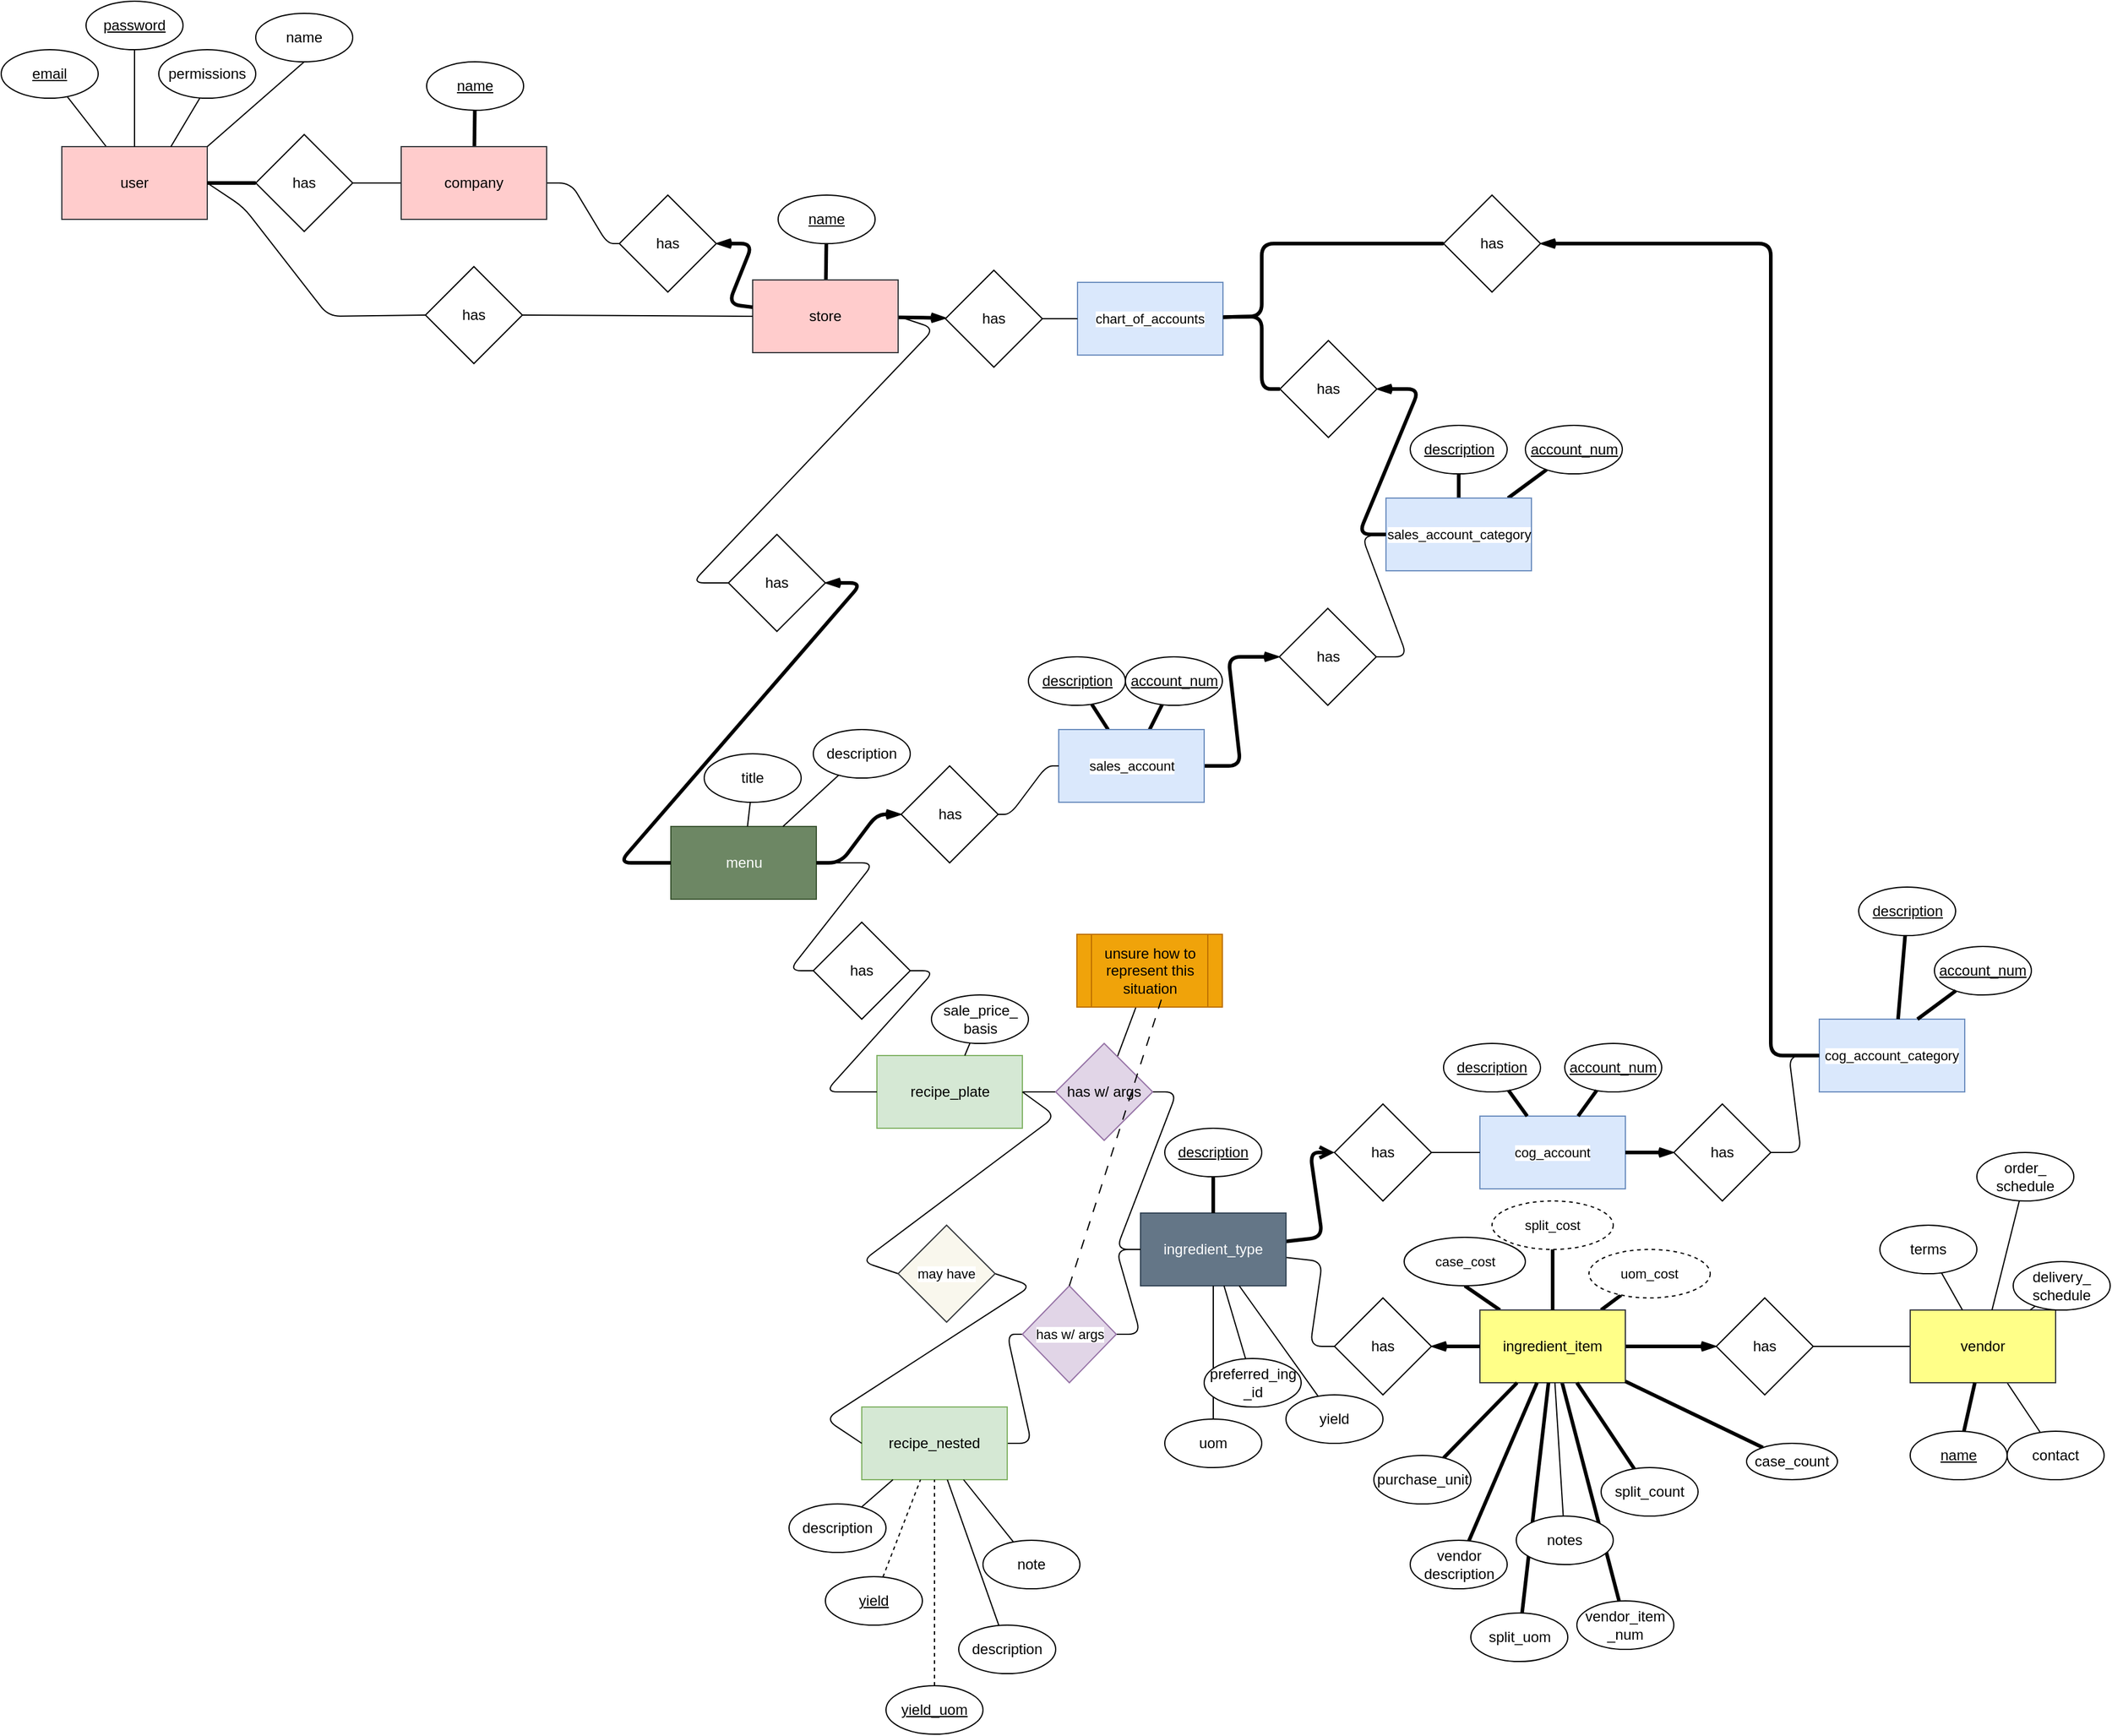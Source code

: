 <mxfile><diagram id="41YIlkJj-hF4pdlIcV4L" name="Page-1"><mxGraphModel dx="1617" dy="1207" grid="1" gridSize="10" guides="1" tooltips="1" connect="1" arrows="1" fold="1" page="1" pageScale="1" pageWidth="800" pageHeight="600" background="#ffffff" math="0" shadow="0"><root><mxCell id="0"/><mxCell id="1" parent="0"/><mxCell id="22" value="" style="edgeStyle=none;html=1;endArrow=none;endFill=0;movable=1;resizable=1;rotatable=1;deletable=1;editable=1;locked=0;connectable=1;" parent="1" source="21" target="2" edge="1"><mxGeometry relative="1" as="geometry"/></mxCell><mxCell id="39" style="edgeStyle=none;shape=connector;rounded=1;html=1;exitX=1;exitY=0.5;exitDx=0;exitDy=0;strokeColor=default;align=center;verticalAlign=middle;fontFamily=Helvetica;fontSize=11;fontColor=default;labelBackgroundColor=default;endArrow=none;endFill=0;entryX=1;entryY=0.5;entryDx=0;entryDy=0;movable=1;resizable=1;rotatable=1;deletable=1;editable=1;locked=0;connectable=1;" parent="1" source="2" target="2" edge="1"><mxGeometry relative="1" as="geometry"><mxPoint x="-330" y="-300" as="targetPoint"/></mxGeometry></mxCell><mxCell id="119" style="edgeStyle=none;shape=connector;rounded=1;html=1;exitX=1;exitY=0.5;exitDx=0;exitDy=0;entryX=0;entryY=0.5;entryDx=0;entryDy=0;strokeColor=default;align=center;verticalAlign=middle;fontFamily=Helvetica;fontSize=11;fontColor=default;labelBackgroundColor=default;endArrow=none;endFill=0;movable=1;resizable=1;rotatable=1;deletable=1;editable=1;locked=0;connectable=1;" parent="1" source="2" target="118" edge="1"><mxGeometry relative="1" as="geometry"><Array as="points"><mxPoint x="-340" y="-280"/><mxPoint x="-270" y="-190"/></Array></mxGeometry></mxCell><mxCell id="2" value="user" style="whiteSpace=wrap;html=1;fillColor=#ffcccc;strokeColor=#36393d;movable=1;resizable=1;rotatable=1;deletable=1;editable=1;locked=0;connectable=1;" parent="1" vertex="1"><mxGeometry x="-490" y="-330" width="120" height="60" as="geometry"/></mxCell><mxCell id="43" value="" style="edgeStyle=none;shape=connector;rounded=1;html=1;strokeColor=default;align=center;verticalAlign=middle;fontFamily=Helvetica;fontSize=11;fontColor=default;labelBackgroundColor=default;endArrow=none;endFill=0;movable=1;resizable=1;rotatable=1;deletable=1;editable=1;locked=0;connectable=1;" parent="1" source="3" target="37" edge="1"><mxGeometry relative="1" as="geometry"/></mxCell><mxCell id="47" value="" style="edgeStyle=none;shape=connector;rounded=1;html=1;strokeColor=default;align=center;verticalAlign=middle;fontFamily=Helvetica;fontSize=11;fontColor=default;labelBackgroundColor=default;endArrow=none;endFill=0;movable=1;resizable=1;rotatable=1;deletable=1;editable=1;locked=0;connectable=1;" parent="1" source="3" target="46" edge="1"><mxGeometry relative="1" as="geometry"><Array as="points"><mxPoint x="-70" y="-300"/><mxPoint x="-40" y="-250"/></Array></mxGeometry></mxCell><mxCell id="77" value="" style="edgeStyle=none;shape=connector;rounded=1;html=1;strokeColor=default;align=center;verticalAlign=middle;fontFamily=Helvetica;fontSize=11;fontColor=default;labelBackgroundColor=default;endArrow=none;endFill=0;strokeWidth=3;movable=1;resizable=1;rotatable=1;deletable=1;editable=1;locked=0;connectable=1;" parent="1" source="3" target="26" edge="1"><mxGeometry relative="1" as="geometry"/></mxCell><mxCell id="3" value="company" style="whiteSpace=wrap;html=1;fillColor=#ffcccc;strokeColor=#36393d;movable=1;resizable=1;rotatable=1;deletable=1;editable=1;locked=0;connectable=1;" parent="1" vertex="1"><mxGeometry x="-210" y="-330" width="120" height="60" as="geometry"/></mxCell><mxCell id="78" value="" style="edgeStyle=none;shape=connector;rounded=1;html=1;strokeColor=default;align=center;verticalAlign=middle;fontFamily=Helvetica;fontSize=11;fontColor=default;labelBackgroundColor=default;endArrow=none;endFill=0;strokeWidth=3;movable=1;resizable=1;rotatable=1;deletable=1;editable=1;locked=0;connectable=1;" parent="1" source="4" target="30" edge="1"><mxGeometry relative="1" as="geometry"/></mxCell><mxCell id="128" value="" style="edgeStyle=none;shape=connector;rounded=1;html=1;strokeColor=default;align=center;verticalAlign=middle;fontFamily=Helvetica;fontSize=11;fontColor=default;labelBackgroundColor=default;endArrow=openThin;endFill=0;strokeWidth=3;movable=1;resizable=1;rotatable=1;deletable=1;editable=1;locked=0;connectable=1;" parent="1" source="4" target="127" edge="1"><mxGeometry relative="1" as="geometry"/></mxCell><mxCell id="147" style="edgeStyle=none;shape=connector;rounded=1;html=1;exitX=1;exitY=0.5;exitDx=0;exitDy=0;entryX=0;entryY=0.5;entryDx=0;entryDy=0;strokeColor=default;align=center;verticalAlign=middle;fontFamily=Helvetica;fontSize=11;fontColor=default;labelBackgroundColor=default;endArrow=none;endFill=0;movable=1;resizable=1;rotatable=1;deletable=1;editable=1;locked=0;connectable=1;" parent="1" source="4" target="146" edge="1"><mxGeometry relative="1" as="geometry"><Array as="points"><mxPoint x="230" y="-180"/><mxPoint x="30" y="30"/></Array></mxGeometry></mxCell><mxCell id="4" value="store" style="whiteSpace=wrap;html=1;fillColor=#ffcccc;strokeColor=#36393d;movable=1;resizable=1;rotatable=1;deletable=1;editable=1;locked=0;connectable=1;" parent="1" vertex="1"><mxGeometry x="80" y="-220" width="120" height="60" as="geometry"/></mxCell><mxCell id="143" value="" style="edgeStyle=none;shape=connector;rounded=1;html=1;strokeColor=default;align=center;verticalAlign=middle;fontFamily=Helvetica;fontSize=11;fontColor=default;labelBackgroundColor=default;endArrow=openThin;endFill=0;strokeWidth=3;movable=1;resizable=1;rotatable=1;deletable=1;editable=1;locked=0;connectable=1;" parent="1" source="6" target="142" edge="1"><mxGeometry relative="1" as="geometry"/></mxCell><mxCell id="180" value="" style="edgeStyle=none;shape=connector;rounded=1;html=1;strokeColor=default;align=center;verticalAlign=middle;fontFamily=Helvetica;fontSize=11;fontColor=default;labelBackgroundColor=default;endArrow=none;endFill=0;entryX=0.5;entryY=1;entryDx=0;entryDy=0;strokeWidth=3;movable=1;resizable=1;rotatable=1;deletable=1;editable=1;locked=0;connectable=1;" parent="1" source="6" target="196" edge="1"><mxGeometry relative="1" as="geometry"><mxPoint x="689.092" y="618.039" as="targetPoint"/></mxGeometry></mxCell><mxCell id="189" value="" style="edgeStyle=none;shape=connector;rounded=1;html=1;strokeColor=default;align=center;verticalAlign=middle;fontFamily=Helvetica;fontSize=11;fontColor=default;labelBackgroundColor=default;endArrow=none;endFill=0;strokeWidth=3;movable=1;resizable=1;rotatable=1;deletable=1;editable=1;locked=0;connectable=1;" parent="1" source="6" target="183" edge="1"><mxGeometry relative="1" as="geometry"/></mxCell><mxCell id="201" value="" style="edgeStyle=none;shape=connector;rounded=1;html=1;strokeColor=default;align=center;verticalAlign=middle;fontFamily=Helvetica;fontSize=11;fontColor=default;labelBackgroundColor=default;endArrow=none;endFill=0;strokeWidth=3;movable=1;resizable=1;rotatable=1;deletable=1;editable=1;locked=0;connectable=1;" parent="1" source="6" target="166" edge="1"><mxGeometry relative="1" as="geometry"/></mxCell><mxCell id="6" value="ingredient_item" style="whiteSpace=wrap;html=1;fillColor=#ffff88;strokeColor=#36393d;movable=1;resizable=1;rotatable=1;deletable=1;editable=1;locked=0;connectable=1;" parent="1" vertex="1"><mxGeometry x="680" y="630" width="120" height="60" as="geometry"/></mxCell><mxCell id="154" value="" style="edgeStyle=none;shape=connector;rounded=1;html=1;strokeColor=default;align=center;verticalAlign=middle;fontFamily=Helvetica;fontSize=11;fontColor=default;labelBackgroundColor=default;endArrow=none;endFill=0;movable=1;resizable=1;rotatable=1;deletable=1;editable=1;locked=0;connectable=1;" parent="1" source="7" target="153" edge="1"><mxGeometry relative="1" as="geometry"/></mxCell><mxCell id="7" value="recipe_plate" style="whiteSpace=wrap;html=1;fillColor=#d5e8d4;strokeColor=#82b366;movable=1;resizable=1;rotatable=1;deletable=1;editable=1;locked=0;connectable=1;" parent="1" vertex="1"><mxGeometry x="182.5" y="420" width="120" height="60" as="geometry"/></mxCell><mxCell id="150" style="edgeStyle=none;shape=connector;rounded=1;html=1;exitX=1;exitY=0.5;exitDx=0;exitDy=0;entryX=0;entryY=0.5;entryDx=0;entryDy=0;strokeColor=default;align=center;verticalAlign=middle;fontFamily=Helvetica;fontSize=11;fontColor=default;labelBackgroundColor=default;endArrow=none;endFill=0;movable=1;resizable=1;rotatable=1;deletable=1;editable=1;locked=0;connectable=1;" parent="1" source="9" target="149" edge="1"><mxGeometry relative="1" as="geometry"><Array as="points"><mxPoint x="180" y="261"/><mxPoint x="110" y="350"/></Array></mxGeometry></mxCell><mxCell id="9" value="menu" style="whiteSpace=wrap;html=1;fillColor=#6d8764;strokeColor=#3A5431;movable=1;resizable=1;rotatable=1;deletable=1;editable=1;locked=0;connectable=1;fontColor=#ffffff;" parent="1" vertex="1"><mxGeometry x="12.5" y="231" width="120" height="60" as="geometry"/></mxCell><mxCell id="144" value="" style="edgeStyle=none;shape=connector;rounded=1;html=1;strokeColor=default;align=center;verticalAlign=middle;fontFamily=Helvetica;fontSize=11;fontColor=default;labelBackgroundColor=default;endArrow=none;endFill=0;movable=1;resizable=1;rotatable=1;deletable=1;editable=1;locked=0;connectable=1;" parent="1" source="11" target="142" edge="1"><mxGeometry relative="1" as="geometry"/></mxCell><mxCell id="225" value="" style="edgeStyle=none;shape=connector;rounded=1;html=1;strokeColor=default;align=center;verticalAlign=middle;fontFamily=Helvetica;fontSize=11;fontColor=default;labelBackgroundColor=default;endArrow=none;endFill=0;" parent="1" source="11" target="224" edge="1"><mxGeometry relative="1" as="geometry"/></mxCell><mxCell id="11" value="vendor" style="whiteSpace=wrap;html=1;fillColor=#ffff88;strokeColor=#36393d;movable=1;resizable=1;rotatable=1;deletable=1;editable=1;locked=0;connectable=1;" parent="1" vertex="1"><mxGeometry x="1035" y="630" width="120" height="60" as="geometry"/></mxCell><mxCell id="218" style="edgeStyle=none;shape=connector;rounded=1;html=1;exitX=1;exitY=0.5;exitDx=0;exitDy=0;entryX=0;entryY=0.5;entryDx=0;entryDy=0;strokeColor=default;align=center;verticalAlign=middle;fontFamily=Helvetica;fontSize=11;fontColor=default;labelBackgroundColor=default;endArrow=none;endFill=0;movable=1;resizable=1;rotatable=1;deletable=1;editable=1;locked=0;connectable=1;" parent="1" source="12" target="217" edge="1"><mxGeometry relative="1" as="geometry"><Array as="points"><mxPoint x="310" y="740"/><mxPoint x="290" y="650"/></Array></mxGeometry></mxCell><mxCell id="12" value="recipe_nested" style="whiteSpace=wrap;html=1;fillColor=#d5e8d4;strokeColor=#82b366;movable=1;resizable=1;rotatable=1;deletable=1;editable=1;locked=0;connectable=1;" parent="1" vertex="1"><mxGeometry x="170" y="710" width="120" height="60" as="geometry"/></mxCell><mxCell id="74" value="" style="edgeStyle=none;shape=connector;rounded=1;html=1;strokeColor=default;align=center;verticalAlign=middle;fontFamily=Helvetica;fontSize=11;fontColor=default;labelBackgroundColor=default;endArrow=open;endFill=0;strokeWidth=3;movable=1;resizable=1;rotatable=1;deletable=1;editable=1;locked=0;connectable=1;" parent="1" source="16" target="70" edge="1"><mxGeometry relative="1" as="geometry"><Array as="points"><mxPoint x="550" y="570"/><mxPoint x="540" y="500"/></Array></mxGeometry></mxCell><mxCell id="116" value="" style="edgeStyle=none;shape=connector;rounded=1;html=1;strokeColor=default;align=center;verticalAlign=middle;fontFamily=Helvetica;fontSize=11;fontColor=default;labelBackgroundColor=default;endArrow=none;endFill=0;movable=1;resizable=1;rotatable=1;deletable=1;editable=1;locked=0;connectable=1;" parent="1" source="16" target="115" edge="1"><mxGeometry relative="1" as="geometry"><Array as="points"><mxPoint x="550" y="590"/><mxPoint x="540" y="660"/></Array></mxGeometry></mxCell><mxCell id="16" value="ingredient_type" style="whiteSpace=wrap;html=1;fillColor=#647687;strokeColor=#314354;movable=1;resizable=1;rotatable=1;deletable=1;editable=1;locked=0;connectable=1;fontColor=#ffffff;" parent="1" vertex="1"><mxGeometry x="400" y="550" width="120" height="60" as="geometry"/></mxCell><mxCell id="21" value="&lt;u&gt;email&lt;/u&gt;" style="ellipse;whiteSpace=wrap;html=1;movable=1;resizable=1;rotatable=1;deletable=1;editable=1;locked=0;connectable=1;" parent="1" vertex="1"><mxGeometry x="-540" y="-410" width="80" height="40" as="geometry"/></mxCell><mxCell id="101" value="" style="edgeStyle=none;shape=connector;rounded=1;html=1;strokeColor=default;align=center;verticalAlign=middle;fontFamily=Helvetica;fontSize=11;fontColor=default;labelBackgroundColor=default;endArrow=none;endFill=0;dashed=1;movable=1;resizable=1;rotatable=1;deletable=1;editable=1;locked=0;connectable=1;" parent="1" source="23" target="12" edge="1"><mxGeometry relative="1" as="geometry"/></mxCell><mxCell id="23" value="&lt;u&gt;yield&lt;/u&gt;" style="ellipse;whiteSpace=wrap;html=1;movable=1;resizable=1;rotatable=1;deletable=1;editable=1;locked=0;connectable=1;" parent="1" vertex="1"><mxGeometry x="140" y="850" width="80" height="40" as="geometry"/></mxCell><mxCell id="36" value="" style="edgeStyle=none;html=1;endArrow=none;endFill=0;movable=1;resizable=1;rotatable=1;deletable=1;editable=1;locked=0;connectable=1;" parent="1" source="24" target="2" edge="1"><mxGeometry relative="1" as="geometry"/></mxCell><mxCell id="24" value="&lt;u&gt;password&lt;/u&gt;" style="ellipse;whiteSpace=wrap;html=1;movable=1;resizable=1;rotatable=1;deletable=1;editable=1;locked=0;connectable=1;" parent="1" vertex="1"><mxGeometry x="-470" y="-450" width="80" height="40" as="geometry"/></mxCell><mxCell id="45" style="edgeStyle=none;shape=connector;rounded=1;html=1;exitX=0.5;exitY=1;exitDx=0;exitDy=0;entryX=1;entryY=0;entryDx=0;entryDy=0;strokeColor=default;align=center;verticalAlign=middle;fontFamily=Helvetica;fontSize=11;fontColor=default;labelBackgroundColor=default;endArrow=none;endFill=0;movable=1;resizable=1;rotatable=1;deletable=1;editable=1;locked=0;connectable=1;" parent="1" source="25" target="2" edge="1"><mxGeometry relative="1" as="geometry"/></mxCell><mxCell id="25" value="name" style="ellipse;whiteSpace=wrap;html=1;movable=1;resizable=1;rotatable=1;deletable=1;editable=1;locked=0;connectable=1;" parent="1" vertex="1"><mxGeometry x="-330" y="-440" width="80" height="40" as="geometry"/></mxCell><mxCell id="26" value="&lt;u&gt;name&lt;/u&gt;" style="ellipse;whiteSpace=wrap;html=1;movable=1;resizable=1;rotatable=1;deletable=1;editable=1;locked=0;connectable=1;" parent="1" vertex="1"><mxGeometry x="-189" y="-400" width="80" height="40" as="geometry"/></mxCell><mxCell id="80" value="" style="edgeStyle=none;shape=connector;rounded=1;html=1;strokeColor=default;align=center;verticalAlign=middle;fontFamily=Helvetica;fontSize=11;fontColor=default;labelBackgroundColor=default;endArrow=none;endFill=0;movable=1;resizable=1;rotatable=1;deletable=1;editable=1;locked=0;connectable=1;" parent="1" source="27" target="9" edge="1"><mxGeometry relative="1" as="geometry"/></mxCell><mxCell id="27" value="description" style="ellipse;whiteSpace=wrap;html=1;movable=1;resizable=1;rotatable=1;deletable=1;editable=1;locked=0;connectable=1;" parent="1" vertex="1"><mxGeometry x="130" y="151" width="80" height="40" as="geometry"/></mxCell><mxCell id="28" value="&lt;u&gt;account_num&lt;/u&gt;" style="ellipse;whiteSpace=wrap;html=1;movable=1;resizable=1;rotatable=1;deletable=1;editable=1;locked=0;connectable=1;" parent="1" vertex="1"><mxGeometry x="387.5" y="91" width="80" height="40" as="geometry"/></mxCell><mxCell id="81" value="" style="edgeStyle=none;shape=connector;rounded=1;html=1;strokeColor=default;align=center;verticalAlign=middle;fontFamily=Helvetica;fontSize=11;fontColor=default;labelBackgroundColor=default;endArrow=none;endFill=0;movable=1;resizable=1;rotatable=1;deletable=1;editable=1;locked=0;connectable=1;" parent="1" source="29" target="9" edge="1"><mxGeometry relative="1" as="geometry"/></mxCell><mxCell id="29" value="title" style="ellipse;whiteSpace=wrap;html=1;movable=1;resizable=1;rotatable=1;deletable=1;editable=1;locked=0;connectable=1;" parent="1" vertex="1"><mxGeometry x="40" y="171" width="80" height="40" as="geometry"/></mxCell><mxCell id="30" value="&lt;u&gt;name&lt;/u&gt;" style="ellipse;whiteSpace=wrap;html=1;movable=1;resizable=1;rotatable=1;deletable=1;editable=1;locked=0;connectable=1;" parent="1" vertex="1"><mxGeometry x="101" y="-290" width="80" height="40" as="geometry"/></mxCell><mxCell id="31" value="&lt;u&gt;description&lt;/u&gt;" style="ellipse;whiteSpace=wrap;html=1;movable=1;resizable=1;rotatable=1;deletable=1;editable=1;locked=0;connectable=1;" parent="1" vertex="1"><mxGeometry x="307.5" y="91" width="80" height="40" as="geometry"/></mxCell><mxCell id="32" value="permissions" style="ellipse;whiteSpace=wrap;html=1;movable=1;resizable=1;rotatable=1;deletable=1;editable=1;locked=0;connectable=1;" parent="1" vertex="1"><mxGeometry x="-410" y="-410" width="80" height="40" as="geometry"/></mxCell><mxCell id="42" value="" style="edgeStyle=none;shape=connector;rounded=1;html=1;strokeColor=default;align=center;verticalAlign=middle;fontFamily=Helvetica;fontSize=11;fontColor=default;labelBackgroundColor=default;endArrow=none;endFill=0;strokeWidth=3;movable=1;resizable=1;rotatable=1;deletable=1;editable=1;locked=0;connectable=1;" parent="1" source="37" target="2" edge="1"><mxGeometry relative="1" as="geometry"/></mxCell><mxCell id="37" value="has" style="rhombus;whiteSpace=wrap;html=1;movable=1;resizable=1;rotatable=1;deletable=1;editable=1;locked=0;connectable=1;" parent="1" vertex="1"><mxGeometry x="-330" y="-340" width="80" height="80" as="geometry"/></mxCell><mxCell id="38" style="edgeStyle=none;shape=connector;rounded=1;html=1;exitX=0.75;exitY=0;exitDx=0;exitDy=0;entryX=0.423;entryY=1;entryDx=0;entryDy=0;entryPerimeter=0;strokeColor=default;align=center;verticalAlign=middle;fontFamily=Helvetica;fontSize=11;fontColor=default;labelBackgroundColor=default;endArrow=none;endFill=0;movable=1;resizable=1;rotatable=1;deletable=1;editable=1;locked=0;connectable=1;" parent="1" source="2" target="32" edge="1"><mxGeometry relative="1" as="geometry"/></mxCell><mxCell id="48" value="" style="edgeStyle=none;shape=connector;rounded=1;html=1;strokeColor=default;align=center;verticalAlign=middle;fontFamily=Helvetica;fontSize=11;fontColor=default;labelBackgroundColor=default;endArrow=none;endFill=0;strokeWidth=3;startArrow=openThin;startFill=0;movable=1;resizable=1;rotatable=1;deletable=1;editable=1;locked=0;connectable=1;" parent="1" source="46" target="4" edge="1"><mxGeometry relative="1" as="geometry"><Array as="points"><mxPoint x="80" y="-250"/><mxPoint x="60" y="-200"/></Array></mxGeometry></mxCell><mxCell id="46" value="has" style="rhombus;whiteSpace=wrap;html=1;movable=1;resizable=1;rotatable=1;deletable=1;editable=1;locked=0;connectable=1;" parent="1" vertex="1"><mxGeometry x="-30" y="-290" width="80" height="80" as="geometry"/></mxCell><mxCell id="50" value="cog_account_category" style="whiteSpace=wrap;html=1;fontFamily=Helvetica;fontSize=11;labelBackgroundColor=default;fillColor=#dae8fc;strokeColor=#6c8ebf;movable=1;resizable=1;rotatable=1;deletable=1;editable=1;locked=0;connectable=1;" parent="1" vertex="1"><mxGeometry x="960" y="390" width="120" height="60" as="geometry"/></mxCell><mxCell id="51" value="cog_account" style="whiteSpace=wrap;html=1;fontFamily=Helvetica;fontSize=11;labelBackgroundColor=default;fillColor=#dae8fc;strokeColor=#6c8ebf;movable=1;resizable=1;rotatable=1;deletable=1;editable=1;locked=0;connectable=1;" parent="1" vertex="1"><mxGeometry x="680" y="470" width="120" height="60" as="geometry"/></mxCell><mxCell id="122" value="" style="edgeStyle=none;shape=connector;rounded=1;html=1;strokeColor=default;align=center;verticalAlign=middle;fontFamily=Helvetica;fontSize=11;fontColor=default;labelBackgroundColor=default;endArrow=none;endFill=0;strokeWidth=3;movable=1;resizable=1;rotatable=1;deletable=1;editable=1;locked=0;connectable=1;" parent="1" source="52" target="87" edge="1"><mxGeometry relative="1" as="geometry"/></mxCell><mxCell id="123" value="" style="edgeStyle=none;shape=connector;rounded=1;html=1;strokeColor=default;align=center;verticalAlign=middle;fontFamily=Helvetica;fontSize=11;fontColor=default;labelBackgroundColor=default;endArrow=none;endFill=0;strokeWidth=3;movable=1;resizable=1;rotatable=1;deletable=1;editable=1;locked=0;connectable=1;" parent="1" source="52" target="86" edge="1"><mxGeometry relative="1" as="geometry"/></mxCell><mxCell id="52" value="sales_account_category" style="whiteSpace=wrap;html=1;fontFamily=Helvetica;fontSize=11;labelBackgroundColor=default;fillColor=#dae8fc;strokeColor=#6c8ebf;movable=1;resizable=1;rotatable=1;deletable=1;editable=1;locked=0;connectable=1;" parent="1" vertex="1"><mxGeometry x="602.5" y="-40" width="120" height="60" as="geometry"/></mxCell><mxCell id="66" value="" style="edgeStyle=none;shape=connector;rounded=1;html=1;strokeColor=default;align=center;verticalAlign=middle;fontFamily=Helvetica;fontSize=11;fontColor=default;labelBackgroundColor=default;endArrow=openThin;endFill=0;strokeWidth=3;movable=1;resizable=1;rotatable=1;deletable=1;editable=1;locked=0;connectable=1;" parent="1" source="53" target="54" edge="1"><mxGeometry relative="1" as="geometry"><Array as="points"><mxPoint x="482.5" y="181"/><mxPoint x="472.5" y="91"/></Array></mxGeometry></mxCell><mxCell id="82" value="" style="edgeStyle=none;shape=connector;rounded=1;html=1;strokeColor=default;align=center;verticalAlign=middle;fontFamily=Helvetica;fontSize=11;fontColor=default;labelBackgroundColor=default;endArrow=none;endFill=0;movable=1;resizable=1;rotatable=1;deletable=1;editable=1;locked=0;connectable=1;" parent="1" source="53" target="31" edge="1"><mxGeometry relative="1" as="geometry"/></mxCell><mxCell id="83" value="" style="edgeStyle=none;shape=connector;rounded=1;html=1;strokeColor=default;align=center;verticalAlign=middle;fontFamily=Helvetica;fontSize=11;fontColor=default;labelBackgroundColor=default;endArrow=none;endFill=0;strokeWidth=3;movable=1;resizable=1;rotatable=1;deletable=1;editable=1;locked=0;connectable=1;" parent="1" source="53" target="31" edge="1"><mxGeometry relative="1" as="geometry"/></mxCell><mxCell id="84" value="" style="edgeStyle=none;shape=connector;rounded=1;html=1;strokeColor=default;align=center;verticalAlign=middle;fontFamily=Helvetica;fontSize=11;fontColor=default;labelBackgroundColor=default;endArrow=none;endFill=0;strokeWidth=3;movable=1;resizable=1;rotatable=1;deletable=1;editable=1;locked=0;connectable=1;" parent="1" source="53" target="28" edge="1"><mxGeometry relative="1" as="geometry"/></mxCell><mxCell id="53" value="sales_account" style="whiteSpace=wrap;html=1;fontFamily=Helvetica;fontSize=11;labelBackgroundColor=default;fillColor=#dae8fc;strokeColor=#6c8ebf;movable=1;resizable=1;rotatable=1;deletable=1;editable=1;locked=0;connectable=1;" parent="1" vertex="1"><mxGeometry x="332.5" y="151" width="120" height="60" as="geometry"/></mxCell><mxCell id="67" value="" style="edgeStyle=none;shape=connector;rounded=1;html=1;strokeColor=default;align=center;verticalAlign=middle;fontFamily=Helvetica;fontSize=11;fontColor=default;labelBackgroundColor=default;endArrow=none;endFill=0;movable=1;resizable=1;rotatable=1;deletable=1;editable=1;locked=0;connectable=1;" parent="1" source="54" target="52" edge="1"><mxGeometry relative="1" as="geometry"><Array as="points"><mxPoint x="620" y="91"/><mxPoint x="582.5" y="-9"/></Array></mxGeometry></mxCell><mxCell id="54" value="has" style="rhombus;whiteSpace=wrap;html=1;movable=1;resizable=1;rotatable=1;deletable=1;editable=1;locked=0;connectable=1;" parent="1" vertex="1"><mxGeometry x="514.5" y="51" width="80" height="80" as="geometry"/></mxCell><mxCell id="64" value="" style="edgeStyle=none;shape=connector;rounded=1;html=1;strokeColor=default;align=center;verticalAlign=middle;fontFamily=Helvetica;fontSize=11;fontColor=default;labelBackgroundColor=default;endArrow=none;endFill=0;strokeWidth=3;startArrow=openThin;startFill=0;movable=1;resizable=1;rotatable=1;deletable=1;editable=1;locked=0;connectable=1;" parent="1" source="63" target="9" edge="1"><mxGeometry relative="1" as="geometry"><Array as="points"><mxPoint x="182.5" y="221"/><mxPoint x="152.5" y="261"/></Array></mxGeometry></mxCell><mxCell id="65" value="" style="edgeStyle=none;shape=connector;rounded=1;html=1;strokeColor=default;align=center;verticalAlign=middle;fontFamily=Helvetica;fontSize=11;fontColor=default;labelBackgroundColor=default;endArrow=none;endFill=0;movable=1;resizable=1;rotatable=1;deletable=1;editable=1;locked=0;connectable=1;" parent="1" source="63" target="53" edge="1"><mxGeometry relative="1" as="geometry"><Array as="points"><mxPoint x="292.5" y="221"/><mxPoint x="322.5" y="181"/></Array></mxGeometry></mxCell><mxCell id="63" value="has" style="rhombus;whiteSpace=wrap;html=1;movable=1;resizable=1;rotatable=1;deletable=1;editable=1;locked=0;connectable=1;" parent="1" vertex="1"><mxGeometry x="202.5" y="181" width="80" height="80" as="geometry"/></mxCell><mxCell id="69" value="" style="edgeStyle=none;shape=connector;rounded=1;html=1;strokeColor=default;align=center;verticalAlign=middle;fontFamily=Helvetica;fontSize=11;fontColor=default;labelBackgroundColor=default;endArrow=none;endFill=0;movable=1;resizable=1;rotatable=1;deletable=1;editable=1;locked=0;connectable=1;" parent="1" source="70" edge="1"><mxGeometry relative="1" as="geometry"><mxPoint x="680" y="500" as="targetPoint"/></mxGeometry></mxCell><mxCell id="70" value="has" style="rhombus;whiteSpace=wrap;html=1;movable=1;resizable=1;rotatable=1;deletable=1;editable=1;locked=0;connectable=1;" parent="1" vertex="1"><mxGeometry x="560" y="460" width="80" height="80" as="geometry"/></mxCell><mxCell id="71" value="" style="edgeStyle=none;shape=connector;rounded=1;html=1;strokeColor=default;align=center;verticalAlign=middle;fontFamily=Helvetica;fontSize=11;fontColor=default;labelBackgroundColor=default;endArrow=openThin;endFill=0;strokeWidth=3;movable=1;resizable=1;rotatable=1;deletable=1;editable=1;locked=0;connectable=1;" parent="1" target="73" edge="1"><mxGeometry relative="1" as="geometry"><mxPoint x="800" y="500" as="sourcePoint"/></mxGeometry></mxCell><mxCell id="139" style="edgeStyle=none;shape=connector;rounded=1;html=1;exitX=1;exitY=0.5;exitDx=0;exitDy=0;entryX=0;entryY=0.5;entryDx=0;entryDy=0;strokeColor=default;align=center;verticalAlign=middle;fontFamily=Helvetica;fontSize=11;fontColor=default;labelBackgroundColor=default;endArrow=none;endFill=0;movable=1;resizable=1;rotatable=1;deletable=1;editable=1;locked=0;connectable=1;" parent="1" source="73" target="50" edge="1"><mxGeometry relative="1" as="geometry"><Array as="points"><mxPoint x="945" y="500"/><mxPoint x="935" y="420"/></Array></mxGeometry></mxCell><mxCell id="73" value="has" style="rhombus;whiteSpace=wrap;html=1;movable=1;resizable=1;rotatable=1;deletable=1;editable=1;locked=0;connectable=1;" parent="1" vertex="1"><mxGeometry x="840" y="460" width="80" height="80" as="geometry"/></mxCell><mxCell id="86" value="&lt;u&gt;account_num&lt;/u&gt;" style="ellipse;whiteSpace=wrap;html=1;movable=1;resizable=1;rotatable=1;deletable=1;editable=1;locked=0;connectable=1;" parent="1" vertex="1"><mxGeometry x="717.5" y="-100" width="80" height="40" as="geometry"/></mxCell><mxCell id="87" value="&lt;u&gt;description&lt;/u&gt;" style="ellipse;whiteSpace=wrap;html=1;movable=1;resizable=1;rotatable=1;deletable=1;editable=1;locked=0;connectable=1;" parent="1" vertex="1"><mxGeometry x="622.5" y="-100" width="80" height="40" as="geometry"/></mxCell><mxCell id="91" value="&lt;u&gt;account_num&lt;/u&gt;" style="ellipse;whiteSpace=wrap;html=1;movable=1;resizable=1;rotatable=1;deletable=1;editable=1;locked=0;connectable=1;" parent="1" vertex="1"><mxGeometry x="750" y="410" width="80" height="40" as="geometry"/></mxCell><mxCell id="92" value="&lt;u&gt;description&lt;/u&gt;" style="ellipse;whiteSpace=wrap;html=1;movable=1;resizable=1;rotatable=1;deletable=1;editable=1;locked=0;connectable=1;" parent="1" vertex="1"><mxGeometry x="650" y="410" width="80" height="40" as="geometry"/></mxCell><mxCell id="93" value="" style="edgeStyle=none;shape=connector;rounded=1;html=1;strokeColor=default;align=center;verticalAlign=middle;fontFamily=Helvetica;fontSize=11;fontColor=default;labelBackgroundColor=default;endArrow=none;endFill=0;movable=1;resizable=1;rotatable=1;deletable=1;editable=1;locked=0;connectable=1;" parent="1" target="92" edge="1"><mxGeometry relative="1" as="geometry"><mxPoint x="719" y="470" as="sourcePoint"/></mxGeometry></mxCell><mxCell id="94" value="" style="edgeStyle=none;shape=connector;rounded=1;html=1;strokeColor=default;align=center;verticalAlign=middle;fontFamily=Helvetica;fontSize=11;fontColor=default;labelBackgroundColor=default;endArrow=none;endFill=0;strokeWidth=3;movable=1;resizable=1;rotatable=1;deletable=1;editable=1;locked=0;connectable=1;" parent="1" target="92" edge="1"><mxGeometry relative="1" as="geometry"><mxPoint x="719" y="470" as="sourcePoint"/></mxGeometry></mxCell><mxCell id="95" value="" style="edgeStyle=none;shape=connector;rounded=1;html=1;strokeColor=default;align=center;verticalAlign=middle;fontFamily=Helvetica;fontSize=11;fontColor=default;labelBackgroundColor=default;endArrow=none;endFill=0;strokeWidth=3;movable=1;resizable=1;rotatable=1;deletable=1;editable=1;locked=0;connectable=1;" parent="1" target="91" edge="1"><mxGeometry relative="1" as="geometry"><mxPoint x="761" y="470" as="sourcePoint"/></mxGeometry></mxCell><mxCell id="96" value="&lt;u&gt;account_num&lt;/u&gt;" style="ellipse;whiteSpace=wrap;html=1;movable=1;resizable=1;rotatable=1;deletable=1;editable=1;locked=0;connectable=1;" parent="1" vertex="1"><mxGeometry x="1055" y="330" width="80" height="40" as="geometry"/></mxCell><mxCell id="97" value="&lt;u&gt;description&lt;/u&gt;" style="ellipse;whiteSpace=wrap;html=1;movable=1;resizable=1;rotatable=1;deletable=1;editable=1;locked=0;connectable=1;" parent="1" vertex="1"><mxGeometry x="992.5" y="281" width="80" height="40" as="geometry"/></mxCell><mxCell id="99" value="" style="edgeStyle=none;shape=connector;rounded=1;html=1;strokeColor=default;align=center;verticalAlign=middle;fontFamily=Helvetica;fontSize=11;fontColor=default;labelBackgroundColor=default;endArrow=none;endFill=0;strokeWidth=3;movable=1;resizable=1;rotatable=1;deletable=1;editable=1;locked=0;connectable=1;" parent="1" target="97" edge="1"><mxGeometry relative="1" as="geometry"><mxPoint x="1025" y="390" as="sourcePoint"/></mxGeometry></mxCell><mxCell id="100" value="" style="edgeStyle=none;shape=connector;rounded=1;html=1;strokeColor=default;align=center;verticalAlign=middle;fontFamily=Helvetica;fontSize=11;fontColor=default;labelBackgroundColor=default;endArrow=none;endFill=0;strokeWidth=3;movable=1;resizable=1;rotatable=1;deletable=1;editable=1;locked=0;connectable=1;" parent="1" target="96" edge="1"><mxGeometry relative="1" as="geometry"><mxPoint x="1041" y="390" as="sourcePoint"/></mxGeometry></mxCell><mxCell id="105" value="" style="edgeStyle=none;shape=connector;rounded=1;html=1;strokeColor=default;align=center;verticalAlign=middle;fontFamily=Helvetica;fontSize=11;fontColor=default;labelBackgroundColor=default;endArrow=none;endFill=0;dashed=1;movable=1;resizable=1;rotatable=1;deletable=1;editable=1;locked=0;connectable=1;" parent="1" source="102" target="12" edge="1"><mxGeometry relative="1" as="geometry"/></mxCell><mxCell id="102" value="&lt;u&gt;yield_uom&lt;/u&gt;" style="ellipse;whiteSpace=wrap;html=1;movable=1;resizable=1;rotatable=1;deletable=1;editable=1;locked=0;connectable=1;" parent="1" vertex="1"><mxGeometry x="190" y="940" width="80" height="40" as="geometry"/></mxCell><mxCell id="106" value="" style="edgeStyle=none;shape=connector;rounded=1;html=1;strokeColor=default;align=center;verticalAlign=middle;fontFamily=Helvetica;fontSize=11;fontColor=default;labelBackgroundColor=default;endArrow=none;endFill=0;movable=1;resizable=1;rotatable=1;deletable=1;editable=1;locked=0;connectable=1;" parent="1" source="103" target="7" edge="1"><mxGeometry relative="1" as="geometry"/></mxCell><mxCell id="103" value="sale_price_&lt;div&gt;basis&lt;/div&gt;" style="ellipse;whiteSpace=wrap;html=1;movable=1;resizable=1;rotatable=1;deletable=1;editable=1;locked=0;connectable=1;" parent="1" vertex="1"><mxGeometry x="227.5" y="370" width="80" height="40" as="geometry"/></mxCell><mxCell id="107" value="" style="edgeStyle=none;shape=connector;rounded=1;html=1;strokeColor=default;align=center;verticalAlign=middle;fontFamily=Helvetica;fontSize=11;fontColor=default;labelBackgroundColor=default;endArrow=none;endFill=0;movable=1;resizable=1;rotatable=1;deletable=1;editable=1;locked=0;connectable=1;" parent="1" source="104" target="12" edge="1"><mxGeometry relative="1" as="geometry"/></mxCell><mxCell id="104" value="description" style="ellipse;whiteSpace=wrap;html=1;movable=1;resizable=1;rotatable=1;deletable=1;editable=1;locked=0;connectable=1;" parent="1" vertex="1"><mxGeometry x="250" y="890" width="80" height="40" as="geometry"/></mxCell><mxCell id="112" value="" style="edgeStyle=none;shape=connector;rounded=1;html=1;strokeColor=default;align=center;verticalAlign=middle;fontFamily=Helvetica;fontSize=11;fontColor=default;labelBackgroundColor=default;endArrow=none;endFill=0;movable=1;resizable=1;rotatable=1;deletable=1;editable=1;locked=0;connectable=1;" parent="1" source="108" target="12" edge="1"><mxGeometry relative="1" as="geometry"/></mxCell><mxCell id="108" value="note" style="ellipse;whiteSpace=wrap;html=1;movable=1;resizable=1;rotatable=1;deletable=1;editable=1;locked=0;connectable=1;" parent="1" vertex="1"><mxGeometry x="270" y="820" width="80" height="40" as="geometry"/></mxCell><mxCell id="113" value="" style="edgeStyle=none;shape=connector;rounded=1;html=1;strokeColor=default;align=center;verticalAlign=middle;fontFamily=Helvetica;fontSize=11;fontColor=default;labelBackgroundColor=default;endArrow=none;endFill=0;movable=1;resizable=1;rotatable=1;deletable=1;editable=1;locked=0;connectable=1;" parent="1" source="109" target="12" edge="1"><mxGeometry relative="1" as="geometry"/></mxCell><mxCell id="109" value="description" style="ellipse;whiteSpace=wrap;html=1;movable=1;resizable=1;rotatable=1;deletable=1;editable=1;locked=0;connectable=1;" parent="1" vertex="1"><mxGeometry x="110" y="790" width="80" height="40" as="geometry"/></mxCell><mxCell id="159" value="" style="edgeStyle=none;shape=connector;rounded=1;html=1;strokeColor=default;align=center;verticalAlign=middle;fontFamily=Helvetica;fontSize=11;fontColor=default;labelBackgroundColor=default;endArrow=none;endFill=0;strokeWidth=3;movable=1;resizable=1;rotatable=1;deletable=1;editable=1;locked=0;connectable=1;" parent="1" source="110" target="16" edge="1"><mxGeometry relative="1" as="geometry"/></mxCell><mxCell id="110" value="&lt;u&gt;description&lt;/u&gt;" style="ellipse;whiteSpace=wrap;html=1;movable=1;resizable=1;rotatable=1;deletable=1;editable=1;locked=0;connectable=1;" parent="1" vertex="1"><mxGeometry x="420" y="480" width="80" height="40" as="geometry"/></mxCell><mxCell id="160" value="" style="edgeStyle=none;shape=connector;rounded=1;html=1;strokeColor=default;align=center;verticalAlign=middle;fontFamily=Helvetica;fontSize=11;fontColor=default;labelBackgroundColor=default;endArrow=none;endFill=0;movable=1;resizable=1;rotatable=1;deletable=1;editable=1;locked=0;connectable=1;" parent="1" source="111" target="16" edge="1"><mxGeometry relative="1" as="geometry"/></mxCell><mxCell id="111" value="yield" style="ellipse;whiteSpace=wrap;html=1;movable=1;resizable=1;rotatable=1;deletable=1;editable=1;locked=0;connectable=1;" parent="1" vertex="1"><mxGeometry x="520" y="700" width="80" height="40" as="geometry"/></mxCell><mxCell id="117" value="" style="edgeStyle=none;shape=connector;rounded=1;html=1;strokeColor=default;align=center;verticalAlign=middle;fontFamily=Helvetica;fontSize=11;fontColor=default;labelBackgroundColor=default;endArrow=none;endFill=0;strokeWidth=3;startArrow=openThin;startFill=0;movable=1;resizable=1;rotatable=1;deletable=1;editable=1;locked=0;connectable=1;" parent="1" source="115" target="6" edge="1"><mxGeometry relative="1" as="geometry"/></mxCell><mxCell id="115" value="has" style="rhombus;whiteSpace=wrap;html=1;movable=1;resizable=1;rotatable=1;deletable=1;editable=1;locked=0;connectable=1;" parent="1" vertex="1"><mxGeometry x="560" y="620" width="80" height="80" as="geometry"/></mxCell><mxCell id="120" style="edgeStyle=none;shape=connector;rounded=1;html=1;exitX=1;exitY=0.5;exitDx=0;exitDy=0;entryX=0;entryY=0.5;entryDx=0;entryDy=0;strokeColor=default;align=center;verticalAlign=middle;fontFamily=Helvetica;fontSize=11;fontColor=default;labelBackgroundColor=default;endArrow=none;endFill=0;movable=1;resizable=1;rotatable=1;deletable=1;editable=1;locked=0;connectable=1;" parent="1" source="118" target="4" edge="1"><mxGeometry relative="1" as="geometry"/></mxCell><mxCell id="118" value="has" style="rhombus;whiteSpace=wrap;html=1;movable=1;resizable=1;rotatable=1;deletable=1;editable=1;locked=0;connectable=1;" parent="1" vertex="1"><mxGeometry x="-190" y="-231" width="80" height="80" as="geometry"/></mxCell><mxCell id="131" value="" style="edgeStyle=none;shape=connector;rounded=1;html=1;strokeColor=default;align=center;verticalAlign=middle;fontFamily=Helvetica;fontSize=11;fontColor=default;labelBackgroundColor=default;endArrow=none;endFill=0;strokeWidth=3;movable=1;resizable=1;rotatable=1;deletable=1;editable=1;locked=0;connectable=1;" parent="1" source="125" target="130" edge="1"><mxGeometry relative="1" as="geometry"><Array as="points"><mxPoint x="500" y="-190"/><mxPoint x="500" y="-130"/></Array></mxGeometry></mxCell><mxCell id="125" value="chart_of_accounts" style="whiteSpace=wrap;html=1;fontFamily=Helvetica;fontSize=11;labelBackgroundColor=default;fillColor=#dae8fc;strokeColor=#6c8ebf;movable=1;resizable=1;rotatable=1;deletable=1;editable=1;locked=0;connectable=1;" parent="1" vertex="1"><mxGeometry x="348" y="-218" width="120" height="60" as="geometry"/></mxCell><mxCell id="129" value="" style="edgeStyle=none;shape=connector;rounded=1;html=1;strokeColor=default;align=center;verticalAlign=middle;fontFamily=Helvetica;fontSize=11;fontColor=default;labelBackgroundColor=default;endArrow=none;endFill=0;movable=1;resizable=1;rotatable=1;deletable=1;editable=1;locked=0;connectable=1;" parent="1" source="127" target="125" edge="1"><mxGeometry relative="1" as="geometry"/></mxCell><mxCell id="127" value="has" style="rhombus;whiteSpace=wrap;html=1;movable=1;resizable=1;rotatable=1;deletable=1;editable=1;locked=0;connectable=1;" parent="1" vertex="1"><mxGeometry x="239" y="-228" width="80" height="80" as="geometry"/></mxCell><mxCell id="132" style="edgeStyle=none;shape=connector;rounded=1;html=1;exitX=1;exitY=0.5;exitDx=0;exitDy=0;entryX=0;entryY=0.5;entryDx=0;entryDy=0;strokeColor=default;align=center;verticalAlign=middle;fontFamily=Helvetica;fontSize=11;fontColor=default;labelBackgroundColor=default;endArrow=none;endFill=0;strokeWidth=3;startArrow=openThin;startFill=0;movable=1;resizable=1;rotatable=1;deletable=1;editable=1;locked=0;connectable=1;" parent="1" source="130" target="52" edge="1"><mxGeometry relative="1" as="geometry"><Array as="points"><mxPoint x="630" y="-130"/><mxPoint x="580" y="-10"/></Array></mxGeometry></mxCell><mxCell id="130" value="has" style="rhombus;whiteSpace=wrap;html=1;movable=1;resizable=1;rotatable=1;deletable=1;editable=1;locked=0;connectable=1;" parent="1" vertex="1"><mxGeometry x="515" y="-170" width="80" height="80" as="geometry"/></mxCell><mxCell id="138" value="" style="edgeStyle=none;shape=connector;rounded=1;html=1;strokeColor=default;align=center;verticalAlign=middle;fontFamily=Helvetica;fontSize=11;fontColor=default;labelBackgroundColor=default;endArrow=none;endFill=0;strokeWidth=3;movable=1;resizable=1;rotatable=1;deletable=1;editable=1;locked=0;connectable=1;" parent="1" source="137" target="125" edge="1"><mxGeometry relative="1" as="geometry"><Array as="points"><mxPoint x="500" y="-250"/><mxPoint x="500" y="-190"/></Array></mxGeometry></mxCell><mxCell id="140" style="edgeStyle=none;shape=connector;rounded=1;html=1;exitX=1;exitY=0.5;exitDx=0;exitDy=0;entryX=0;entryY=0.5;entryDx=0;entryDy=0;strokeColor=default;align=center;verticalAlign=middle;fontFamily=Helvetica;fontSize=11;fontColor=default;labelBackgroundColor=default;endArrow=none;endFill=0;strokeWidth=3;startArrow=openThin;startFill=0;movable=1;resizable=1;rotatable=1;deletable=1;editable=1;locked=0;connectable=1;" parent="1" source="137" target="50" edge="1"><mxGeometry relative="1" as="geometry"><Array as="points"><mxPoint x="920" y="-250"/><mxPoint x="920" y="420"/></Array></mxGeometry></mxCell><mxCell id="137" value="has" style="rhombus;whiteSpace=wrap;html=1;movable=1;resizable=1;rotatable=1;deletable=1;editable=1;locked=0;connectable=1;" parent="1" vertex="1"><mxGeometry x="650" y="-290" width="80" height="80" as="geometry"/></mxCell><mxCell id="142" value="has" style="rhombus;whiteSpace=wrap;html=1;movable=1;resizable=1;rotatable=1;deletable=1;editable=1;locked=0;connectable=1;" parent="1" vertex="1"><mxGeometry x="875" y="620" width="80" height="80" as="geometry"/></mxCell><mxCell id="148" style="edgeStyle=none;shape=connector;rounded=1;html=1;exitX=1;exitY=0.5;exitDx=0;exitDy=0;entryX=0;entryY=0.5;entryDx=0;entryDy=0;strokeColor=default;align=center;verticalAlign=middle;fontFamily=Helvetica;fontSize=11;fontColor=default;labelBackgroundColor=default;endArrow=none;endFill=0;strokeWidth=3;startArrow=openThin;startFill=0;movable=1;resizable=1;rotatable=1;deletable=1;editable=1;locked=0;connectable=1;" parent="1" source="146" target="9" edge="1"><mxGeometry relative="1" as="geometry"><Array as="points"><mxPoint x="170" y="30"/><mxPoint x="-30" y="261"/></Array></mxGeometry></mxCell><mxCell id="146" value="has" style="rhombus;whiteSpace=wrap;html=1;movable=1;resizable=1;rotatable=1;deletable=1;editable=1;locked=0;connectable=1;" parent="1" vertex="1"><mxGeometry x="60" y="-10" width="80" height="80" as="geometry"/></mxCell><mxCell id="151" style="edgeStyle=none;shape=connector;rounded=1;html=1;exitX=1;exitY=0.5;exitDx=0;exitDy=0;entryX=0;entryY=0.5;entryDx=0;entryDy=0;strokeColor=default;align=center;verticalAlign=middle;fontFamily=Helvetica;fontSize=11;fontColor=default;labelBackgroundColor=default;endArrow=none;endFill=0;movable=1;resizable=1;rotatable=1;deletable=1;editable=1;locked=0;connectable=1;" parent="1" source="149" target="7" edge="1"><mxGeometry relative="1" as="geometry"><Array as="points"><mxPoint x="230" y="350"/><mxPoint x="140" y="450"/></Array></mxGeometry></mxCell><mxCell id="149" value="has" style="rhombus;whiteSpace=wrap;html=1;movable=1;resizable=1;rotatable=1;deletable=1;editable=1;locked=0;connectable=1;" parent="1" vertex="1"><mxGeometry x="130" y="310" width="80" height="80" as="geometry"/></mxCell><mxCell id="155" style="edgeStyle=none;shape=connector;rounded=1;html=1;exitX=1;exitY=0.5;exitDx=0;exitDy=0;entryX=0;entryY=0.5;entryDx=0;entryDy=0;strokeColor=default;align=center;verticalAlign=middle;fontFamily=Helvetica;fontSize=11;fontColor=default;labelBackgroundColor=default;endArrow=none;endFill=0;movable=1;resizable=1;rotatable=1;deletable=1;editable=1;locked=0;connectable=1;" parent="1" source="153" target="16" edge="1"><mxGeometry relative="1" as="geometry"><Array as="points"><mxPoint x="430" y="450"/><mxPoint x="380" y="580"/></Array></mxGeometry></mxCell><mxCell id="158" value="" style="edgeStyle=none;shape=connector;rounded=1;html=1;strokeColor=default;align=center;verticalAlign=middle;fontFamily=Helvetica;fontSize=11;fontColor=default;labelBackgroundColor=default;endArrow=none;endFill=0;movable=1;resizable=1;rotatable=1;deletable=1;editable=1;locked=0;connectable=1;" parent="1" source="153" target="157" edge="1"><mxGeometry relative="1" as="geometry"/></mxCell><mxCell id="153" value="has w/ args" style="rhombus;whiteSpace=wrap;html=1;movable=1;resizable=1;rotatable=1;deletable=1;editable=1;locked=0;connectable=1;fillColor=#e1d5e7;strokeColor=#9673a6;" parent="1" vertex="1"><mxGeometry x="330" y="410" width="80" height="80" as="geometry"/></mxCell><mxCell id="157" value="unsure how to represent this situation" style="shape=process;whiteSpace=wrap;html=1;backgroundOutline=1;movable=1;resizable=1;rotatable=1;deletable=1;editable=1;locked=0;connectable=1;fillColor=#f0a30a;fontColor=#000000;strokeColor=#BD7000;" parent="1" vertex="1"><mxGeometry x="347.5" y="320" width="120" height="60" as="geometry"/></mxCell><mxCell id="163" value="" style="edgeStyle=none;shape=connector;rounded=1;html=1;strokeColor=default;align=center;verticalAlign=middle;fontFamily=Helvetica;fontSize=11;fontColor=default;labelBackgroundColor=default;endArrow=none;endFill=0;movable=1;resizable=1;rotatable=1;deletable=1;editable=1;locked=0;connectable=1;" parent="1" source="161" target="16" edge="1"><mxGeometry relative="1" as="geometry"/></mxCell><mxCell id="161" value="uom" style="ellipse;whiteSpace=wrap;html=1;movable=1;resizable=1;rotatable=1;deletable=1;editable=1;locked=0;connectable=1;" parent="1" vertex="1"><mxGeometry x="420" y="720" width="80" height="40" as="geometry"/></mxCell><mxCell id="171" value="" style="edgeStyle=none;shape=connector;rounded=1;html=1;strokeColor=default;align=center;verticalAlign=middle;fontFamily=Helvetica;fontSize=11;fontColor=default;labelBackgroundColor=default;endArrow=none;endFill=0;strokeWidth=3;movable=1;resizable=1;rotatable=1;deletable=1;editable=1;locked=0;connectable=1;" parent="1" source="162" target="6" edge="1"><mxGeometry relative="1" as="geometry"/></mxCell><mxCell id="162" value="split_count" style="ellipse;whiteSpace=wrap;html=1;movable=1;resizable=1;rotatable=1;deletable=1;editable=1;locked=0;connectable=1;" parent="1" vertex="1"><mxGeometry x="780" y="760" width="80" height="40" as="geometry"/></mxCell><mxCell id="170" value="" style="edgeStyle=none;shape=connector;rounded=1;html=1;strokeColor=default;align=center;verticalAlign=middle;fontFamily=Helvetica;fontSize=11;fontColor=default;labelBackgroundColor=default;endArrow=none;endFill=0;strokeWidth=3;movable=1;resizable=1;rotatable=1;deletable=1;editable=1;locked=0;connectable=1;" parent="1" source="164" target="6" edge="1"><mxGeometry relative="1" as="geometry"/></mxCell><mxCell id="164" value="case_count" style="ellipse;whiteSpace=wrap;html=1;movable=1;resizable=1;rotatable=1;deletable=1;editable=1;locked=0;connectable=1;" parent="1" vertex="1"><mxGeometry x="900" y="740" width="75" height="30" as="geometry"/></mxCell><mxCell id="166" value="vendor_item&lt;div&gt;_num&lt;/div&gt;" style="ellipse;whiteSpace=wrap;html=1;movable=1;resizable=1;rotatable=1;deletable=1;editable=1;locked=0;connectable=1;" parent="1" vertex="1"><mxGeometry x="760" y="870" width="80" height="40" as="geometry"/></mxCell><mxCell id="173" value="" style="edgeStyle=none;shape=connector;rounded=1;html=1;strokeColor=default;align=center;verticalAlign=middle;fontFamily=Helvetica;fontSize=11;fontColor=default;labelBackgroundColor=default;endArrow=none;endFill=0;strokeWidth=3;movable=1;resizable=1;rotatable=1;deletable=1;editable=1;locked=0;connectable=1;" parent="1" source="167" target="6" edge="1"><mxGeometry relative="1" as="geometry"/></mxCell><mxCell id="167" value="split_uom" style="ellipse;whiteSpace=wrap;html=1;movable=1;resizable=1;rotatable=1;deletable=1;editable=1;locked=0;connectable=1;" parent="1" vertex="1"><mxGeometry x="672.5" y="880" width="80" height="40" as="geometry"/></mxCell><mxCell id="182" value="" style="edgeStyle=none;shape=connector;rounded=1;html=1;strokeColor=default;align=center;verticalAlign=middle;fontFamily=Helvetica;fontSize=11;fontColor=default;labelBackgroundColor=default;endArrow=none;endFill=0;strokeWidth=3;movable=1;resizable=1;rotatable=1;deletable=1;editable=1;locked=0;connectable=1;" parent="1" source="181" target="6" edge="1"><mxGeometry relative="1" as="geometry"/></mxCell><mxCell id="181" value="split_cost" style="ellipse;whiteSpace=wrap;html=1;align=center;dashed=1;fontFamily=Helvetica;fontSize=11;fontColor=default;labelBackgroundColor=default;movable=1;resizable=1;rotatable=1;deletable=1;editable=1;locked=0;connectable=1;" parent="1" vertex="1"><mxGeometry x="690" y="540" width="100" height="40" as="geometry"/></mxCell><mxCell id="183" value="uom_cost" style="ellipse;whiteSpace=wrap;html=1;align=center;dashed=1;fontFamily=Helvetica;fontSize=11;fontColor=default;labelBackgroundColor=default;movable=1;resizable=1;rotatable=1;deletable=1;editable=1;locked=0;connectable=1;" parent="1" vertex="1"><mxGeometry x="770" y="580" width="100" height="40" as="geometry"/></mxCell><mxCell id="197" value="" style="edgeStyle=none;shape=connector;rounded=1;html=1;strokeColor=default;align=center;verticalAlign=middle;fontFamily=Helvetica;fontSize=11;fontColor=default;labelBackgroundColor=default;endArrow=none;endFill=0;movable=1;resizable=1;rotatable=1;deletable=1;editable=1;locked=0;connectable=1;strokeWidth=3;" parent="1" source="191" target="11" edge="1"><mxGeometry relative="1" as="geometry"/></mxCell><mxCell id="191" value="&lt;u&gt;name&lt;/u&gt;" style="ellipse;whiteSpace=wrap;html=1;movable=1;resizable=1;rotatable=1;deletable=1;editable=1;locked=0;connectable=1;" parent="1" vertex="1"><mxGeometry x="1035" y="730" width="80" height="40" as="geometry"/></mxCell><mxCell id="202" value="" style="edgeStyle=none;shape=connector;rounded=1;html=1;strokeColor=default;align=center;verticalAlign=middle;fontFamily=Helvetica;fontSize=11;fontColor=default;labelBackgroundColor=default;endArrow=none;endFill=0;strokeWidth=3;movable=1;resizable=1;rotatable=1;deletable=1;editable=1;locked=0;connectable=1;" parent="1" source="192" target="6" edge="1"><mxGeometry relative="1" as="geometry"/></mxCell><mxCell id="192" value="purchase_unit" style="ellipse;whiteSpace=wrap;html=1;movable=1;resizable=1;rotatable=1;deletable=1;editable=1;locked=0;connectable=1;" parent="1" vertex="1"><mxGeometry x="592.5" y="750" width="80" height="40" as="geometry"/></mxCell><mxCell id="198" value="" style="edgeStyle=none;shape=connector;rounded=1;html=1;strokeColor=default;align=center;verticalAlign=middle;fontFamily=Helvetica;fontSize=11;fontColor=default;labelBackgroundColor=default;endArrow=none;endFill=0;strokeWidth=3;movable=1;resizable=1;rotatable=1;deletable=1;editable=1;locked=0;connectable=1;" parent="1" source="193" target="6" edge="1"><mxGeometry relative="1" as="geometry"/></mxCell><mxCell id="193" value="vendor description" style="ellipse;whiteSpace=wrap;html=1;movable=1;resizable=1;rotatable=1;deletable=1;editable=1;locked=0;connectable=1;" parent="1" vertex="1"><mxGeometry x="622.5" y="820" width="80" height="40" as="geometry"/></mxCell><mxCell id="196" value="case_cost" style="ellipse;whiteSpace=wrap;html=1;align=center;fontFamily=Helvetica;fontSize=11;fontColor=default;labelBackgroundColor=default;movable=1;resizable=1;rotatable=1;deletable=1;editable=1;locked=0;connectable=1;" parent="1" vertex="1"><mxGeometry x="617.5" y="570" width="100" height="40" as="geometry"/></mxCell><mxCell id="204" value="" style="edgeStyle=none;shape=connector;rounded=1;html=1;strokeColor=default;align=center;verticalAlign=middle;fontFamily=Helvetica;fontSize=11;fontColor=default;labelBackgroundColor=default;endArrow=none;endFill=0;movable=1;resizable=1;rotatable=1;deletable=1;editable=1;locked=0;connectable=1;" parent="1" source="203" target="16" edge="1"><mxGeometry relative="1" as="geometry"/></mxCell><mxCell id="203" value="preferred_ing&lt;div&gt;_id&lt;/div&gt;" style="ellipse;whiteSpace=wrap;html=1;movable=1;resizable=1;rotatable=1;deletable=1;editable=1;locked=0;connectable=1;" parent="1" vertex="1"><mxGeometry x="452.5" y="670" width="80" height="40" as="geometry"/></mxCell><mxCell id="206" value="" style="edgeStyle=none;shape=connector;rounded=1;html=1;strokeColor=default;align=center;verticalAlign=middle;fontFamily=Helvetica;fontSize=11;fontColor=default;labelBackgroundColor=default;endArrow=none;endFill=0;movable=1;resizable=1;rotatable=1;deletable=1;editable=1;locked=0;connectable=1;" parent="1" source="205" target="6" edge="1"><mxGeometry relative="1" as="geometry"/></mxCell><mxCell id="205" value="notes" style="ellipse;whiteSpace=wrap;html=1;movable=1;resizable=1;rotatable=1;deletable=1;editable=1;locked=0;connectable=1;" parent="1" vertex="1"><mxGeometry x="710" y="800" width="80" height="40" as="geometry"/></mxCell><mxCell id="212" style="edgeStyle=none;shape=connector;rounded=1;html=1;exitX=0;exitY=0.5;exitDx=0;exitDy=0;entryX=1;entryY=0.5;entryDx=0;entryDy=0;strokeColor=default;align=center;verticalAlign=middle;fontFamily=Helvetica;fontSize=11;fontColor=default;labelBackgroundColor=default;endArrow=none;endFill=0;movable=1;resizable=1;rotatable=1;deletable=1;editable=1;locked=0;connectable=1;" parent="1" source="211" target="7" edge="1"><mxGeometry relative="1" as="geometry"><Array as="points"><mxPoint x="170" y="590"/><mxPoint x="330" y="470"/></Array></mxGeometry></mxCell><mxCell id="215" style="edgeStyle=none;shape=connector;rounded=1;html=1;exitX=1;exitY=0.5;exitDx=0;exitDy=0;entryX=0;entryY=0.5;entryDx=0;entryDy=0;strokeColor=default;align=center;verticalAlign=middle;fontFamily=Helvetica;fontSize=11;fontColor=default;labelBackgroundColor=default;endArrow=none;endFill=0;movable=1;resizable=1;rotatable=1;deletable=1;editable=1;locked=0;connectable=1;" parent="1" source="211" target="12" edge="1"><mxGeometry relative="1" as="geometry"><Array as="points"><mxPoint x="310" y="610"/><mxPoint x="140" y="720"/></Array></mxGeometry></mxCell><mxCell id="211" value="may have" style="rhombus;whiteSpace=wrap;html=1;fontFamily=Helvetica;fontSize=11;labelBackgroundColor=default;movable=1;resizable=1;rotatable=1;deletable=1;editable=1;locked=0;connectable=1;fillColor=#f9f7ed;strokeColor=#36393d;" parent="1" vertex="1"><mxGeometry x="200" y="560" width="80" height="80" as="geometry"/></mxCell><mxCell id="219" style="edgeStyle=none;shape=connector;rounded=1;html=1;exitX=1;exitY=0.5;exitDx=0;exitDy=0;entryX=0;entryY=0.5;entryDx=0;entryDy=0;strokeColor=default;align=center;verticalAlign=middle;fontFamily=Helvetica;fontSize=11;fontColor=default;labelBackgroundColor=default;endArrow=none;endFill=0;movable=1;resizable=1;rotatable=1;deletable=1;editable=1;locked=0;connectable=1;" parent="1" source="217" target="16" edge="1"><mxGeometry relative="1" as="geometry"><Array as="points"><mxPoint x="400" y="650"/><mxPoint x="380" y="580"/></Array></mxGeometry></mxCell><mxCell id="217" value="has w/ args" style="rhombus;whiteSpace=wrap;html=1;fontFamily=Helvetica;fontSize=11;labelBackgroundColor=default;movable=1;resizable=1;rotatable=1;deletable=1;editable=1;locked=0;connectable=1;fillColor=#e1d5e7;strokeColor=#9673a6;" parent="1" vertex="1"><mxGeometry x="302.5" y="610" width="77.5" height="80" as="geometry"/></mxCell><mxCell id="221" style="edgeStyle=none;shape=connector;rounded=1;html=1;exitX=0.5;exitY=0;exitDx=0;exitDy=0;entryX=0.581;entryY=0.895;entryDx=0;entryDy=0;entryPerimeter=0;strokeColor=default;align=center;verticalAlign=middle;fontFamily=Helvetica;fontSize=11;fontColor=default;labelBackgroundColor=default;endArrow=none;endFill=0;dashed=1;dashPattern=8 8;movable=1;resizable=1;rotatable=1;deletable=1;editable=1;locked=0;connectable=1;" parent="1" source="217" target="157" edge="1"><mxGeometry relative="1" as="geometry"/></mxCell><mxCell id="224" value="contact" style="ellipse;whiteSpace=wrap;html=1;movable=1;resizable=1;rotatable=1;deletable=1;editable=1;locked=0;connectable=1;" parent="1" vertex="1"><mxGeometry x="1115" y="730" width="80" height="40" as="geometry"/></mxCell><mxCell id="230" value="" style="edgeStyle=none;shape=connector;rounded=1;html=1;strokeColor=default;align=center;verticalAlign=middle;fontFamily=Helvetica;fontSize=11;fontColor=default;labelBackgroundColor=default;endArrow=none;endFill=0;" parent="1" source="226" target="11" edge="1"><mxGeometry relative="1" as="geometry"/></mxCell><mxCell id="226" value="delivery_&lt;div&gt;schedule&lt;/div&gt;" style="ellipse;whiteSpace=wrap;html=1;movable=1;resizable=1;rotatable=1;deletable=1;editable=1;locked=0;connectable=1;" parent="1" vertex="1"><mxGeometry x="1120" y="590" width="80" height="40" as="geometry"/></mxCell><mxCell id="229" value="" style="edgeStyle=none;shape=connector;rounded=1;html=1;strokeColor=default;align=center;verticalAlign=middle;fontFamily=Helvetica;fontSize=11;fontColor=default;labelBackgroundColor=default;endArrow=none;endFill=0;" parent="1" source="227" target="11" edge="1"><mxGeometry relative="1" as="geometry"/></mxCell><mxCell id="227" value="order_&lt;div&gt;schedule&lt;/div&gt;" style="ellipse;whiteSpace=wrap;html=1;movable=1;resizable=1;rotatable=1;deletable=1;editable=1;locked=0;connectable=1;" parent="1" vertex="1"><mxGeometry x="1090" y="500" width="80" height="40" as="geometry"/></mxCell><mxCell id="232" value="" style="edgeStyle=none;shape=connector;rounded=1;html=1;strokeColor=default;align=center;verticalAlign=middle;fontFamily=Helvetica;fontSize=11;fontColor=default;labelBackgroundColor=default;endArrow=none;endFill=0;" parent="1" source="231" target="11" edge="1"><mxGeometry relative="1" as="geometry"/></mxCell><mxCell id="231" value="terms" style="ellipse;whiteSpace=wrap;html=1;movable=1;resizable=1;rotatable=1;deletable=1;editable=1;locked=0;connectable=1;" parent="1" vertex="1"><mxGeometry x="1010" y="560" width="80" height="40" as="geometry"/></mxCell></root></mxGraphModel></diagram></mxfile>